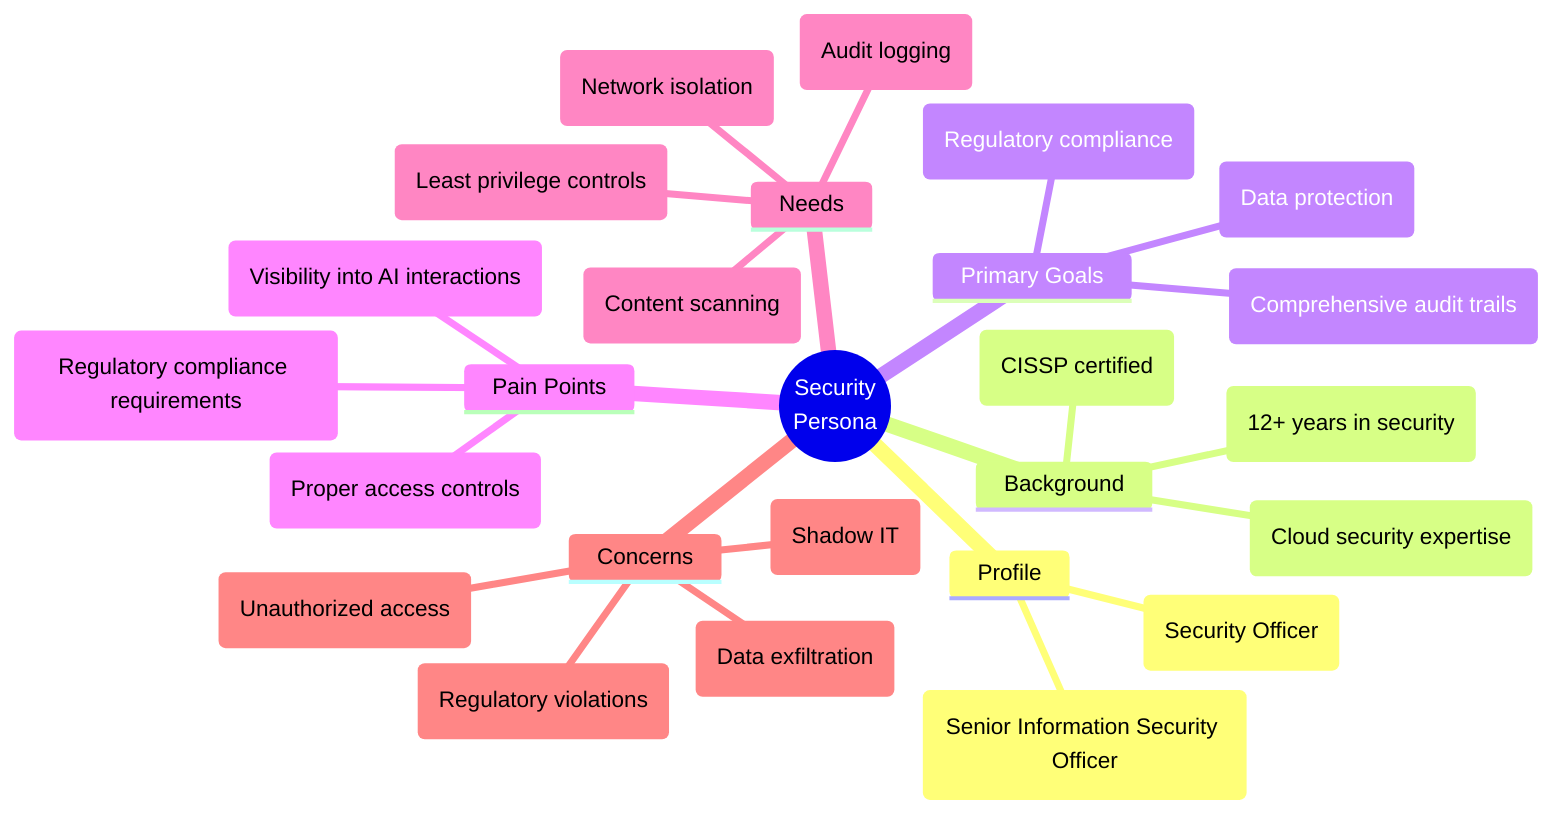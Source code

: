 mindmap
  root((Security<br>Persona))
    Profile
      ::icon(fa fa-id-card)
      (Security Officer)
      (Senior Information Security Officer)
    Background
      ::icon(fa fa-graduation-cap)
      (12+ years in security)
      (CISSP certified)
      (Cloud security expertise)
    Primary Goals
      ::icon(fa fa-bullseye)
      (Regulatory compliance)
      (Data protection)
      (Comprehensive audit trails)
    Pain Points
      ::icon(fa fa-exclamation-triangle)
      (Visibility into AI interactions)
      (Proper access controls)
      (Regulatory compliance requirements)
    Needs
      ::icon(fa fa-puzzle-piece)
      (Audit logging)
      (Least privilege controls)
      (Network isolation)
      (Content scanning)
    Concerns
      ::icon(fa fa-shield-alt)
      (Data exfiltration)
      (Regulatory violations)
      (Unauthorized access)
      (Shadow IT)
